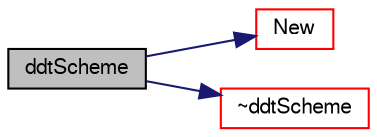 digraph "ddtScheme"
{
  bgcolor="transparent";
  edge [fontname="FreeSans",fontsize="10",labelfontname="FreeSans",labelfontsize="10"];
  node [fontname="FreeSans",fontsize="10",shape=record];
  rankdir="LR";
  Node4 [label="ddtScheme",height=0.2,width=0.4,color="black", fillcolor="grey75", style="filled", fontcolor="black"];
  Node4 -> Node5 [color="midnightblue",fontsize="10",style="solid",fontname="FreeSans"];
  Node5 [label="New",height=0.2,width=0.4,color="red",URL="$a22486.html#a5a8f7e051307daf65eae67fb50c84a21",tooltip="Return a pointer to a new ddtScheme created on freestore. "];
  Node4 -> Node53 [color="midnightblue",fontsize="10",style="solid",fontname="FreeSans"];
  Node53 [label="~ddtScheme",height=0.2,width=0.4,color="red",URL="$a22486.html#a185aa164e6280cdf213c0bcdad8e3b68",tooltip="Destructor. "];
}

